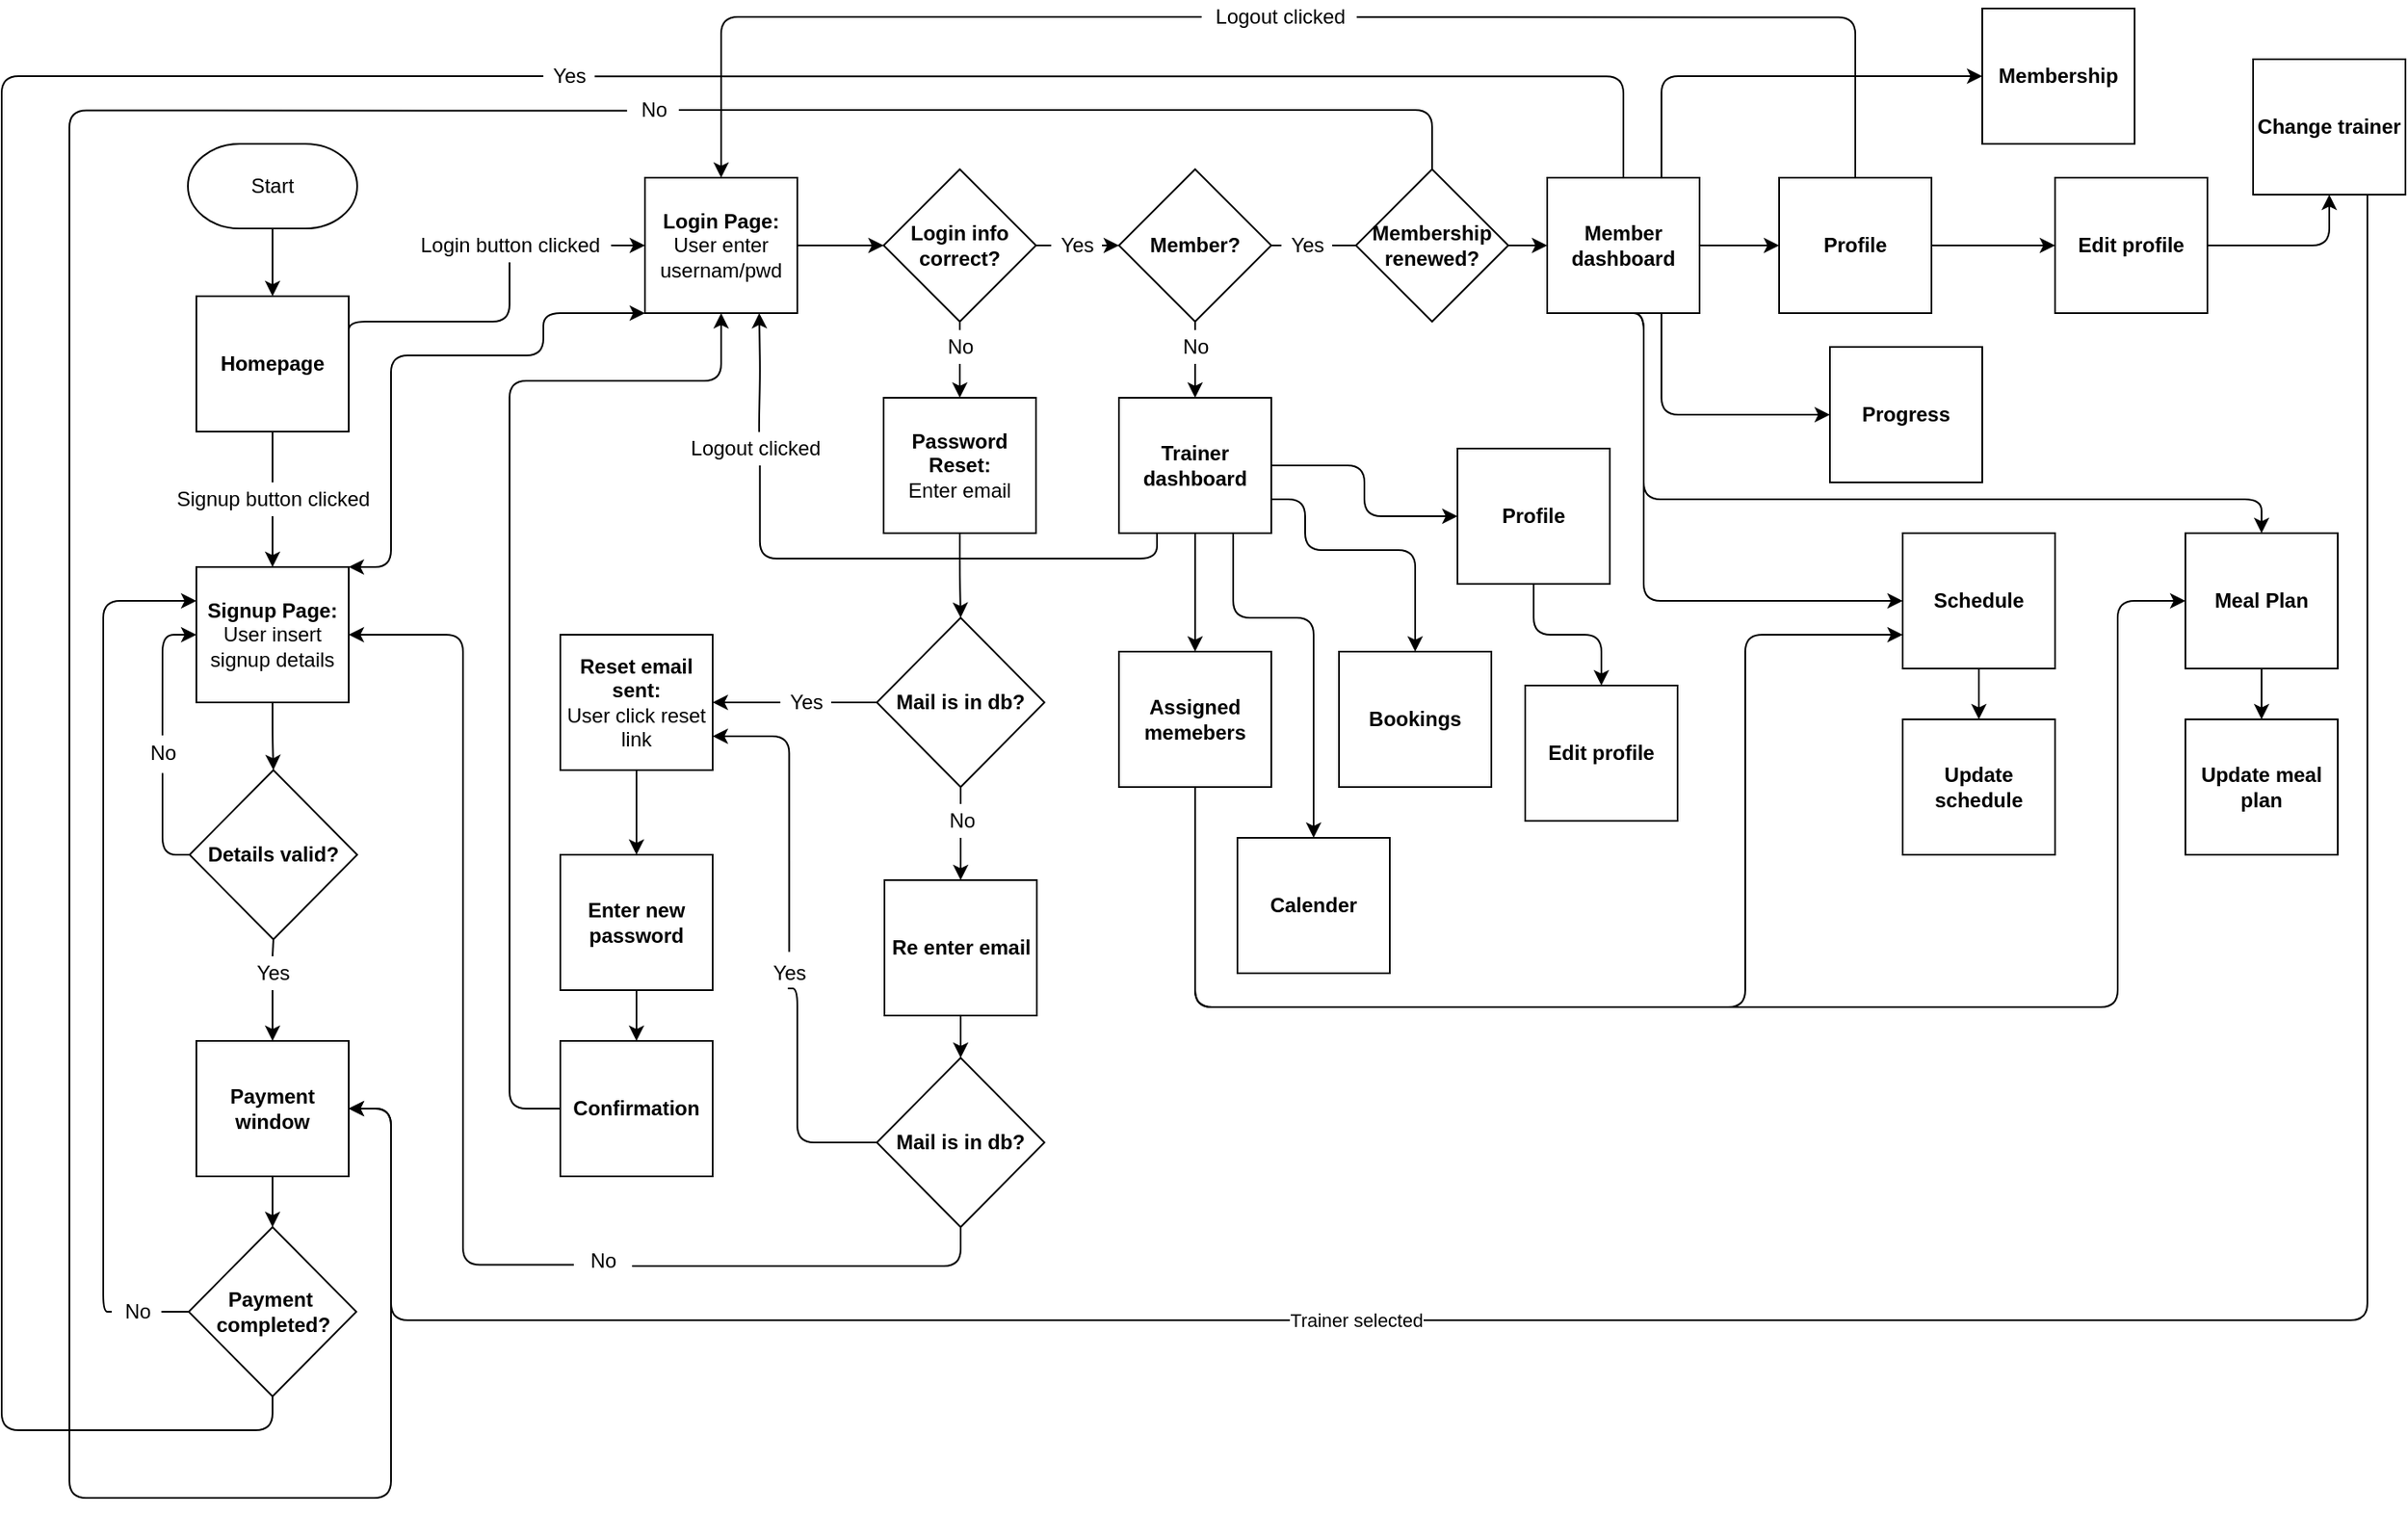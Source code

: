 <mxfile version="15.2.7" type="device" pages="2"><diagram id="ZQDQ2ivHP1VfQYVlxCmx" name="Page-1"><mxGraphModel dx="1221" dy="714" grid="1" gridSize="10" guides="1" tooltips="1" connect="1" arrows="1" fold="1" page="1" pageScale="1" pageWidth="850" pageHeight="1100" math="0" shadow="0"><root><mxCell id="0"/><mxCell id="1" parent="0"/><mxCell id="iNenGq2Yfrv5prQKh7cv-6" style="edgeStyle=orthogonalEdgeStyle;rounded=0;orthogonalLoop=1;jettySize=auto;html=1;exitX=0.5;exitY=1;exitDx=0;exitDy=0;exitPerimeter=0;entryX=0.5;entryY=0;entryDx=0;entryDy=0;" edge="1" parent="1" source="iNenGq2Yfrv5prQKh7cv-1" target="iNenGq2Yfrv5prQKh7cv-3"><mxGeometry relative="1" as="geometry"/></mxCell><mxCell id="iNenGq2Yfrv5prQKh7cv-1" value="Start" style="strokeWidth=1;html=1;shape=mxgraph.flowchart.terminator;whiteSpace=wrap;" vertex="1" parent="1"><mxGeometry x="340" y="175" width="100" height="50" as="geometry"/></mxCell><mxCell id="iNenGq2Yfrv5prQKh7cv-7" style="edgeStyle=orthogonalEdgeStyle;rounded=0;orthogonalLoop=1;jettySize=auto;html=1;exitX=0.5;exitY=1;exitDx=0;exitDy=0;entryX=0.5;entryY=0;entryDx=0;entryDy=0;startArrow=none;" edge="1" parent="1" source="iNenGq2Yfrv5prQKh7cv-8" target="iNenGq2Yfrv5prQKh7cv-5"><mxGeometry relative="1" as="geometry"/></mxCell><mxCell id="iNenGq2Yfrv5prQKh7cv-9" style="edgeStyle=orthogonalEdgeStyle;orthogonalLoop=1;jettySize=auto;html=1;exitX=1;exitY=0.5;exitDx=0;exitDy=0;rounded=1;startArrow=none;" edge="1" parent="1" source="iNenGq2Yfrv5prQKh7cv-10" target="iNenGq2Yfrv5prQKh7cv-4"><mxGeometry relative="1" as="geometry"/></mxCell><mxCell id="iNenGq2Yfrv5prQKh7cv-3" value="&lt;b&gt;Homepage&lt;/b&gt;" style="rounded=0;whiteSpace=wrap;html=1;strokeWidth=1;" vertex="1" parent="1"><mxGeometry x="345" y="265" width="90" height="80" as="geometry"/></mxCell><mxCell id="iNenGq2Yfrv5prQKh7cv-14" style="edgeStyle=orthogonalEdgeStyle;rounded=1;orthogonalLoop=1;jettySize=auto;html=1;exitX=1;exitY=0.5;exitDx=0;exitDy=0;entryX=0;entryY=0.5;entryDx=0;entryDy=0;" edge="1" parent="1" source="iNenGq2Yfrv5prQKh7cv-4" target="iNenGq2Yfrv5prQKh7cv-13"><mxGeometry relative="1" as="geometry"/></mxCell><mxCell id="iNenGq2Yfrv5prQKh7cv-4" value="&lt;b&gt;Login Page:&lt;br&gt;&lt;/b&gt;User enter usernam/pwd" style="rounded=0;whiteSpace=wrap;html=1;strokeWidth=1;" vertex="1" parent="1"><mxGeometry x="610" y="195" width="90" height="80" as="geometry"/></mxCell><mxCell id="iNenGq2Yfrv5prQKh7cv-60" style="edgeStyle=orthogonalEdgeStyle;rounded=1;orthogonalLoop=1;jettySize=auto;html=1;exitX=0.5;exitY=1;exitDx=0;exitDy=0;entryX=0.5;entryY=0;entryDx=0;entryDy=0;" edge="1" parent="1" source="iNenGq2Yfrv5prQKh7cv-5" target="iNenGq2Yfrv5prQKh7cv-59"><mxGeometry relative="1" as="geometry"/></mxCell><mxCell id="iNenGq2Yfrv5prQKh7cv-118" style="edgeStyle=orthogonalEdgeStyle;rounded=1;orthogonalLoop=1;jettySize=auto;html=1;exitX=1;exitY=0;exitDx=0;exitDy=0;entryX=0;entryY=1;entryDx=0;entryDy=0;startArrow=classic;startFill=1;endArrow=classic;endFill=1;" edge="1" parent="1" source="iNenGq2Yfrv5prQKh7cv-5" target="iNenGq2Yfrv5prQKh7cv-4"><mxGeometry relative="1" as="geometry"><Array as="points"><mxPoint x="460" y="425"/><mxPoint x="460" y="300"/><mxPoint x="550" y="300"/><mxPoint x="550" y="275"/></Array></mxGeometry></mxCell><mxCell id="iNenGq2Yfrv5prQKh7cv-5" value="&lt;b&gt;Signup Page:&lt;/b&gt;&lt;br&gt;User insert signup details" style="rounded=0;whiteSpace=wrap;html=1;strokeWidth=1;" vertex="1" parent="1"><mxGeometry x="345" y="425" width="90" height="80" as="geometry"/></mxCell><mxCell id="iNenGq2Yfrv5prQKh7cv-10" value="Login button clicked" style="text;html=1;align=center;verticalAlign=middle;resizable=0;points=[];autosize=1;strokeColor=none;fillColor=none;" vertex="1" parent="1"><mxGeometry x="470" y="225" width="120" height="20" as="geometry"/></mxCell><mxCell id="iNenGq2Yfrv5prQKh7cv-11" value="" style="edgeStyle=orthogonalEdgeStyle;orthogonalLoop=1;jettySize=auto;html=1;rounded=1;endArrow=none;" edge="1" parent="1" target="iNenGq2Yfrv5prQKh7cv-10"><mxGeometry relative="1" as="geometry"><mxPoint x="435" y="290" as="sourcePoint"/><mxPoint x="610" y="235" as="targetPoint"/><Array as="points"><mxPoint x="435" y="280"/><mxPoint x="530" y="280"/></Array></mxGeometry></mxCell><mxCell id="iNenGq2Yfrv5prQKh7cv-8" value="Signup button clicked" style="text;html=1;align=center;verticalAlign=middle;resizable=0;points=[];autosize=1;strokeColor=none;fillColor=none;" vertex="1" parent="1"><mxGeometry x="325" y="375" width="130" height="20" as="geometry"/></mxCell><mxCell id="iNenGq2Yfrv5prQKh7cv-12" value="" style="edgeStyle=orthogonalEdgeStyle;rounded=0;orthogonalLoop=1;jettySize=auto;html=1;exitX=0.5;exitY=1;exitDx=0;exitDy=0;entryX=0.5;entryY=0;entryDx=0;entryDy=0;endArrow=none;" edge="1" parent="1" source="iNenGq2Yfrv5prQKh7cv-3" target="iNenGq2Yfrv5prQKh7cv-8"><mxGeometry relative="1" as="geometry"><mxPoint x="390" y="345" as="sourcePoint"/><mxPoint x="390" y="425" as="targetPoint"/></mxGeometry></mxCell><mxCell id="iNenGq2Yfrv5prQKh7cv-17" style="edgeStyle=orthogonalEdgeStyle;rounded=1;orthogonalLoop=1;jettySize=auto;html=1;exitX=1;exitY=0.5;exitDx=0;exitDy=0;entryX=0;entryY=0.5;entryDx=0;entryDy=0;startArrow=none;" edge="1" parent="1" source="iNenGq2Yfrv5prQKh7cv-25" target="iNenGq2Yfrv5prQKh7cv-16"><mxGeometry relative="1" as="geometry"/></mxCell><mxCell id="iNenGq2Yfrv5prQKh7cv-28" style="edgeStyle=orthogonalEdgeStyle;rounded=1;orthogonalLoop=1;jettySize=auto;html=1;exitX=0.5;exitY=1;exitDx=0;exitDy=0;entryX=0.5;entryY=0;entryDx=0;entryDy=0;startArrow=none;" edge="1" parent="1" source="iNenGq2Yfrv5prQKh7cv-29" target="iNenGq2Yfrv5prQKh7cv-27"><mxGeometry relative="1" as="geometry"/></mxCell><mxCell id="iNenGq2Yfrv5prQKh7cv-13" value="&lt;b&gt;Login info correct?&lt;/b&gt;" style="rhombus;whiteSpace=wrap;html=1;strokeWidth=1;" vertex="1" parent="1"><mxGeometry x="751" y="190" width="90" height="90" as="geometry"/></mxCell><mxCell id="iNenGq2Yfrv5prQKh7cv-98" style="edgeStyle=orthogonalEdgeStyle;rounded=1;orthogonalLoop=1;jettySize=auto;html=1;exitX=1;exitY=0.5;exitDx=0;exitDy=0;entryX=0;entryY=0.5;entryDx=0;entryDy=0;startArrow=none;startFill=0;endArrow=classic;endFill=1;" edge="1" parent="1" source="iNenGq2Yfrv5prQKh7cv-15" target="iNenGq2Yfrv5prQKh7cv-95"><mxGeometry relative="1" as="geometry"/></mxCell><mxCell id="iNenGq2Yfrv5prQKh7cv-100" style="edgeStyle=orthogonalEdgeStyle;rounded=1;orthogonalLoop=1;jettySize=auto;html=1;exitX=0.75;exitY=1;exitDx=0;exitDy=0;entryX=0;entryY=0.5;entryDx=0;entryDy=0;startArrow=none;startFill=0;endArrow=classic;endFill=1;" edge="1" parent="1" source="iNenGq2Yfrv5prQKh7cv-15" target="iNenGq2Yfrv5prQKh7cv-99"><mxGeometry relative="1" as="geometry"><Array as="points"><mxPoint x="1211" y="335"/></Array></mxGeometry></mxCell><mxCell id="iNenGq2Yfrv5prQKh7cv-105" style="edgeStyle=orthogonalEdgeStyle;rounded=1;orthogonalLoop=1;jettySize=auto;html=1;exitX=0.5;exitY=1;exitDx=0;exitDy=0;entryX=0;entryY=0.5;entryDx=0;entryDy=0;startArrow=none;startFill=0;endArrow=classic;endFill=1;" edge="1" parent="1" source="iNenGq2Yfrv5prQKh7cv-15" target="iNenGq2Yfrv5prQKh7cv-101"><mxGeometry relative="1" as="geometry"><Array as="points"><mxPoint x="1200" y="275"/><mxPoint x="1200" y="445"/></Array></mxGeometry></mxCell><mxCell id="iNenGq2Yfrv5prQKh7cv-107" style="edgeStyle=orthogonalEdgeStyle;rounded=1;orthogonalLoop=1;jettySize=auto;html=1;exitX=0.5;exitY=1;exitDx=0;exitDy=0;entryX=0.5;entryY=0;entryDx=0;entryDy=0;startArrow=none;startFill=0;endArrow=classic;endFill=1;" edge="1" parent="1" source="iNenGq2Yfrv5prQKh7cv-15" target="iNenGq2Yfrv5prQKh7cv-103"><mxGeometry relative="1" as="geometry"><Array as="points"><mxPoint x="1200" y="275"/><mxPoint x="1200" y="385"/><mxPoint x="1565" y="385"/></Array></mxGeometry></mxCell><mxCell id="iNenGq2Yfrv5prQKh7cv-126" style="edgeStyle=orthogonalEdgeStyle;rounded=1;orthogonalLoop=1;jettySize=auto;html=1;exitX=0.75;exitY=0;exitDx=0;exitDy=0;entryX=0;entryY=0.5;entryDx=0;entryDy=0;startArrow=none;startFill=0;endArrow=classic;endFill=1;" edge="1" parent="1" source="iNenGq2Yfrv5prQKh7cv-15" target="iNenGq2Yfrv5prQKh7cv-125"><mxGeometry relative="1" as="geometry"><Array as="points"><mxPoint x="1210" y="135"/></Array></mxGeometry></mxCell><mxCell id="iNenGq2Yfrv5prQKh7cv-15" value="&lt;b&gt;Member dashboard&lt;/b&gt;" style="rounded=0;whiteSpace=wrap;html=1;strokeWidth=1;" vertex="1" parent="1"><mxGeometry x="1143" y="195" width="90" height="80" as="geometry"/></mxCell><mxCell id="iNenGq2Yfrv5prQKh7cv-18" style="edgeStyle=orthogonalEdgeStyle;rounded=1;orthogonalLoop=1;jettySize=auto;html=1;exitX=1;exitY=0.5;exitDx=0;exitDy=0;entryX=0;entryY=0.5;entryDx=0;entryDy=0;startArrow=none;" edge="1" parent="1" source="iNenGq2Yfrv5prQKh7cv-112" target="iNenGq2Yfrv5prQKh7cv-15"><mxGeometry relative="1" as="geometry"><mxPoint x="1026" y="233" as="targetPoint"/></mxGeometry></mxCell><mxCell id="iNenGq2Yfrv5prQKh7cv-22" style="edgeStyle=orthogonalEdgeStyle;rounded=1;orthogonalLoop=1;jettySize=auto;html=1;exitX=0.5;exitY=1;exitDx=0;exitDy=0;entryX=0.5;entryY=0;entryDx=0;entryDy=0;startArrow=none;" edge="1" parent="1" source="iNenGq2Yfrv5prQKh7cv-23" target="iNenGq2Yfrv5prQKh7cv-21"><mxGeometry relative="1" as="geometry"/></mxCell><mxCell id="iNenGq2Yfrv5prQKh7cv-16" value="&lt;b&gt;Member?&lt;/b&gt;" style="rhombus;whiteSpace=wrap;html=1;strokeWidth=1;" vertex="1" parent="1"><mxGeometry x="890" y="190" width="90" height="90" as="geometry"/></mxCell><mxCell id="iNenGq2Yfrv5prQKh7cv-19" value="Yes" style="text;html=1;align=center;verticalAlign=middle;resizable=0;points=[];autosize=1;strokeColor=none;fillColor=none;" vertex="1" parent="1"><mxGeometry x="986" y="225" width="30" height="20" as="geometry"/></mxCell><mxCell id="iNenGq2Yfrv5prQKh7cv-20" value="" style="edgeStyle=orthogonalEdgeStyle;rounded=1;orthogonalLoop=1;jettySize=auto;html=1;exitX=1;exitY=0.5;exitDx=0;exitDy=0;entryX=0;entryY=0.5;entryDx=0;entryDy=0;endArrow=none;" edge="1" parent="1" source="iNenGq2Yfrv5prQKh7cv-16" target="iNenGq2Yfrv5prQKh7cv-19"><mxGeometry relative="1" as="geometry"><mxPoint x="980" y="235" as="sourcePoint"/><mxPoint x="1030" y="235" as="targetPoint"/></mxGeometry></mxCell><mxCell id="iNenGq2Yfrv5prQKh7cv-86" style="edgeStyle=orthogonalEdgeStyle;rounded=1;orthogonalLoop=1;jettySize=auto;html=1;exitX=0.5;exitY=1;exitDx=0;exitDy=0;entryX=0.5;entryY=0;entryDx=0;entryDy=0;startArrow=none;startFill=0;endArrow=classic;endFill=1;" edge="1" parent="1" source="iNenGq2Yfrv5prQKh7cv-21" target="iNenGq2Yfrv5prQKh7cv-84"><mxGeometry relative="1" as="geometry"/></mxCell><mxCell id="iNenGq2Yfrv5prQKh7cv-88" style="edgeStyle=orthogonalEdgeStyle;rounded=1;orthogonalLoop=1;jettySize=auto;html=1;exitX=1;exitY=0.75;exitDx=0;exitDy=0;entryX=0.5;entryY=0;entryDx=0;entryDy=0;startArrow=none;startFill=0;endArrow=classic;endFill=1;" edge="1" parent="1" source="iNenGq2Yfrv5prQKh7cv-21" target="iNenGq2Yfrv5prQKh7cv-87"><mxGeometry relative="1" as="geometry"><Array as="points"><mxPoint x="1000" y="385"/><mxPoint x="1000" y="415"/><mxPoint x="1065" y="415"/></Array></mxGeometry></mxCell><mxCell id="iNenGq2Yfrv5prQKh7cv-90" style="edgeStyle=orthogonalEdgeStyle;rounded=1;orthogonalLoop=1;jettySize=auto;html=1;exitX=1;exitY=0.5;exitDx=0;exitDy=0;entryX=0;entryY=0.5;entryDx=0;entryDy=0;startArrow=none;startFill=0;endArrow=classic;endFill=1;" edge="1" parent="1" source="iNenGq2Yfrv5prQKh7cv-21" target="iNenGq2Yfrv5prQKh7cv-89"><mxGeometry relative="1" as="geometry"/></mxCell><mxCell id="iNenGq2Yfrv5prQKh7cv-92" style="edgeStyle=orthogonalEdgeStyle;rounded=1;orthogonalLoop=1;jettySize=auto;html=1;exitX=0.75;exitY=1;exitDx=0;exitDy=0;entryX=0.5;entryY=0;entryDx=0;entryDy=0;startArrow=none;startFill=0;endArrow=classic;endFill=1;" edge="1" parent="1" source="iNenGq2Yfrv5prQKh7cv-21" target="iNenGq2Yfrv5prQKh7cv-91"><mxGeometry relative="1" as="geometry"><Array as="points"><mxPoint x="957" y="455"/><mxPoint x="1005" y="455"/></Array></mxGeometry></mxCell><mxCell id="iNenGq2Yfrv5prQKh7cv-122" style="edgeStyle=orthogonalEdgeStyle;rounded=1;orthogonalLoop=1;jettySize=auto;html=1;entryX=0.75;entryY=1;entryDx=0;entryDy=0;startArrow=none;startFill=0;endArrow=classic;endFill=1;exitX=0.527;exitY=0.01;exitDx=0;exitDy=0;exitPerimeter=0;" edge="1" parent="1" source="iNenGq2Yfrv5prQKh7cv-123" target="iNenGq2Yfrv5prQKh7cv-4"><mxGeometry relative="1" as="geometry"><mxPoint x="670" y="340" as="sourcePoint"/><Array as="points"><mxPoint x="677" y="340"/><mxPoint x="678" y="340"/><mxPoint x="678" y="310"/><mxPoint x="677" y="310"/></Array></mxGeometry></mxCell><mxCell id="iNenGq2Yfrv5prQKh7cv-21" value="&lt;b&gt;Trainer dashboard&lt;/b&gt;" style="rounded=0;whiteSpace=wrap;html=1;strokeWidth=1;" vertex="1" parent="1"><mxGeometry x="890" y="325" width="90" height="80" as="geometry"/></mxCell><mxCell id="iNenGq2Yfrv5prQKh7cv-23" value="No" style="text;html=1;align=center;verticalAlign=middle;resizable=0;points=[];autosize=1;strokeColor=none;fillColor=none;" vertex="1" parent="1"><mxGeometry x="920" y="285" width="30" height="20" as="geometry"/></mxCell><mxCell id="iNenGq2Yfrv5prQKh7cv-24" value="" style="edgeStyle=orthogonalEdgeStyle;rounded=1;orthogonalLoop=1;jettySize=auto;html=1;exitX=0.5;exitY=1;exitDx=0;exitDy=0;entryX=0.5;entryY=0;entryDx=0;entryDy=0;endArrow=none;" edge="1" parent="1" source="iNenGq2Yfrv5prQKh7cv-16" target="iNenGq2Yfrv5prQKh7cv-23"><mxGeometry relative="1" as="geometry"><mxPoint x="935" y="280" as="sourcePoint"/><mxPoint x="935" y="325" as="targetPoint"/></mxGeometry></mxCell><mxCell id="iNenGq2Yfrv5prQKh7cv-25" value="Yes" style="text;html=1;align=center;verticalAlign=middle;resizable=0;points=[];autosize=1;strokeColor=none;fillColor=none;" vertex="1" parent="1"><mxGeometry x="850" y="225" width="30" height="20" as="geometry"/></mxCell><mxCell id="iNenGq2Yfrv5prQKh7cv-26" value="" style="edgeStyle=orthogonalEdgeStyle;rounded=1;orthogonalLoop=1;jettySize=auto;html=1;exitX=1;exitY=0.5;exitDx=0;exitDy=0;entryX=0;entryY=0.5;entryDx=0;entryDy=0;endArrow=none;" edge="1" parent="1" source="iNenGq2Yfrv5prQKh7cv-13" target="iNenGq2Yfrv5prQKh7cv-25"><mxGeometry relative="1" as="geometry"><mxPoint x="850" y="235" as="sourcePoint"/><mxPoint x="890" y="235" as="targetPoint"/></mxGeometry></mxCell><mxCell id="iNenGq2Yfrv5prQKh7cv-33" style="edgeStyle=orthogonalEdgeStyle;rounded=1;orthogonalLoop=1;jettySize=auto;html=1;exitX=0.5;exitY=1;exitDx=0;exitDy=0;entryX=0.5;entryY=0;entryDx=0;entryDy=0;" edge="1" parent="1" source="iNenGq2Yfrv5prQKh7cv-27" target="iNenGq2Yfrv5prQKh7cv-31"><mxGeometry relative="1" as="geometry"/></mxCell><mxCell id="iNenGq2Yfrv5prQKh7cv-27" value="&lt;b&gt;Password Reset:&lt;/b&gt;&lt;br&gt;Enter email" style="rounded=0;whiteSpace=wrap;html=1;strokeWidth=1;" vertex="1" parent="1"><mxGeometry x="751" y="325" width="90" height="80" as="geometry"/></mxCell><mxCell id="iNenGq2Yfrv5prQKh7cv-29" value="No" style="text;html=1;align=center;verticalAlign=middle;resizable=0;points=[];autosize=1;strokeColor=none;fillColor=none;" vertex="1" parent="1"><mxGeometry x="781" y="285" width="30" height="20" as="geometry"/></mxCell><mxCell id="iNenGq2Yfrv5prQKh7cv-30" value="" style="edgeStyle=orthogonalEdgeStyle;rounded=1;orthogonalLoop=1;jettySize=auto;html=1;exitX=0.5;exitY=1;exitDx=0;exitDy=0;entryX=0.5;entryY=0;entryDx=0;entryDy=0;endArrow=none;" edge="1" parent="1" source="iNenGq2Yfrv5prQKh7cv-13" target="iNenGq2Yfrv5prQKh7cv-29"><mxGeometry relative="1" as="geometry"><mxPoint x="796" y="280" as="sourcePoint"/><mxPoint x="796" y="325" as="targetPoint"/></mxGeometry></mxCell><mxCell id="iNenGq2Yfrv5prQKh7cv-35" style="edgeStyle=orthogonalEdgeStyle;rounded=1;orthogonalLoop=1;jettySize=auto;html=1;exitX=0.5;exitY=1;exitDx=0;exitDy=0;entryX=0.5;entryY=0;entryDx=0;entryDy=0;startArrow=none;" edge="1" parent="1" source="iNenGq2Yfrv5prQKh7cv-36" target="iNenGq2Yfrv5prQKh7cv-34"><mxGeometry relative="1" as="geometry"/></mxCell><mxCell id="iNenGq2Yfrv5prQKh7cv-39" style="edgeStyle=orthogonalEdgeStyle;rounded=1;orthogonalLoop=1;jettySize=auto;html=1;exitX=0;exitY=0.5;exitDx=0;exitDy=0;entryX=1;entryY=0.5;entryDx=0;entryDy=0;startArrow=none;" edge="1" parent="1" source="iNenGq2Yfrv5prQKh7cv-40" target="iNenGq2Yfrv5prQKh7cv-38"><mxGeometry relative="1" as="geometry"/></mxCell><mxCell id="iNenGq2Yfrv5prQKh7cv-31" value="&lt;b&gt;Mail is in db?&lt;/b&gt;" style="rhombus;whiteSpace=wrap;html=1;strokeWidth=1;" vertex="1" parent="1"><mxGeometry x="747" y="455" width="99" height="100" as="geometry"/></mxCell><mxCell id="iNenGq2Yfrv5prQKh7cv-48" style="edgeStyle=orthogonalEdgeStyle;rounded=1;orthogonalLoop=1;jettySize=auto;html=1;exitX=0.5;exitY=1;exitDx=0;exitDy=0;entryX=0.5;entryY=0;entryDx=0;entryDy=0;" edge="1" parent="1" source="iNenGq2Yfrv5prQKh7cv-34" target="iNenGq2Yfrv5prQKh7cv-47"><mxGeometry relative="1" as="geometry"/></mxCell><mxCell id="iNenGq2Yfrv5prQKh7cv-34" value="&lt;b&gt;Re enter email&lt;br&gt;&lt;/b&gt;" style="rounded=0;whiteSpace=wrap;html=1;strokeWidth=1;" vertex="1" parent="1"><mxGeometry x="751.5" y="610" width="90" height="80" as="geometry"/></mxCell><mxCell id="iNenGq2Yfrv5prQKh7cv-36" value="No" style="text;html=1;align=center;verticalAlign=middle;resizable=0;points=[];autosize=1;strokeColor=none;fillColor=none;" vertex="1" parent="1"><mxGeometry x="781.5" y="565" width="30" height="20" as="geometry"/></mxCell><mxCell id="iNenGq2Yfrv5prQKh7cv-37" value="" style="edgeStyle=orthogonalEdgeStyle;rounded=1;orthogonalLoop=1;jettySize=auto;html=1;exitX=0.5;exitY=1;exitDx=0;exitDy=0;entryX=0.5;entryY=0;entryDx=0;entryDy=0;endArrow=none;" edge="1" parent="1" source="iNenGq2Yfrv5prQKh7cv-31" target="iNenGq2Yfrv5prQKh7cv-36"><mxGeometry relative="1" as="geometry"><mxPoint x="796.5" y="555" as="sourcePoint"/><mxPoint x="796.5" y="585" as="targetPoint"/></mxGeometry></mxCell><mxCell id="iNenGq2Yfrv5prQKh7cv-43" style="edgeStyle=orthogonalEdgeStyle;rounded=1;orthogonalLoop=1;jettySize=auto;html=1;exitX=0.5;exitY=1;exitDx=0;exitDy=0;entryX=0.5;entryY=0;entryDx=0;entryDy=0;" edge="1" parent="1" source="iNenGq2Yfrv5prQKh7cv-38" target="iNenGq2Yfrv5prQKh7cv-42"><mxGeometry relative="1" as="geometry"/></mxCell><mxCell id="iNenGq2Yfrv5prQKh7cv-38" value="&lt;b&gt;Reset email sent:&lt;/b&gt;&lt;br&gt;User click reset link" style="rounded=0;whiteSpace=wrap;html=1;strokeWidth=1;" vertex="1" parent="1"><mxGeometry x="560" y="465" width="90" height="80" as="geometry"/></mxCell><mxCell id="iNenGq2Yfrv5prQKh7cv-40" value="Yes" style="text;html=1;align=center;verticalAlign=middle;resizable=0;points=[];autosize=1;strokeColor=none;fillColor=none;" vertex="1" parent="1"><mxGeometry x="690" y="495" width="30" height="20" as="geometry"/></mxCell><mxCell id="iNenGq2Yfrv5prQKh7cv-41" value="" style="edgeStyle=orthogonalEdgeStyle;rounded=1;orthogonalLoop=1;jettySize=auto;html=1;exitX=0;exitY=0.5;exitDx=0;exitDy=0;entryX=1;entryY=0.5;entryDx=0;entryDy=0;endArrow=none;" edge="1" parent="1" source="iNenGq2Yfrv5prQKh7cv-31" target="iNenGq2Yfrv5prQKh7cv-40"><mxGeometry relative="1" as="geometry"><mxPoint x="747" y="505" as="sourcePoint"/><mxPoint x="650" y="505" as="targetPoint"/></mxGeometry></mxCell><mxCell id="iNenGq2Yfrv5prQKh7cv-45" style="edgeStyle=orthogonalEdgeStyle;rounded=1;orthogonalLoop=1;jettySize=auto;html=1;exitX=0.5;exitY=1;exitDx=0;exitDy=0;entryX=0.5;entryY=0;entryDx=0;entryDy=0;" edge="1" parent="1" source="iNenGq2Yfrv5prQKh7cv-42" target="iNenGq2Yfrv5prQKh7cv-44"><mxGeometry relative="1" as="geometry"/></mxCell><mxCell id="iNenGq2Yfrv5prQKh7cv-42" value="&lt;b&gt;Enter new password&lt;/b&gt;" style="rounded=0;whiteSpace=wrap;html=1;strokeWidth=1;" vertex="1" parent="1"><mxGeometry x="560" y="595" width="90" height="80" as="geometry"/></mxCell><mxCell id="iNenGq2Yfrv5prQKh7cv-46" style="edgeStyle=orthogonalEdgeStyle;rounded=1;orthogonalLoop=1;jettySize=auto;html=1;exitX=0;exitY=0.5;exitDx=0;exitDy=0;entryX=0.5;entryY=1;entryDx=0;entryDy=0;" edge="1" parent="1" source="iNenGq2Yfrv5prQKh7cv-44" target="iNenGq2Yfrv5prQKh7cv-4"><mxGeometry relative="1" as="geometry"><Array as="points"><mxPoint x="530" y="745"/><mxPoint x="530" y="315"/><mxPoint x="655" y="315"/></Array></mxGeometry></mxCell><mxCell id="iNenGq2Yfrv5prQKh7cv-44" value="&lt;b&gt;Confirmation&lt;/b&gt;" style="rounded=0;whiteSpace=wrap;html=1;strokeWidth=1;" vertex="1" parent="1"><mxGeometry x="560" y="705" width="90" height="80" as="geometry"/></mxCell><mxCell id="iNenGq2Yfrv5prQKh7cv-53" style="edgeStyle=orthogonalEdgeStyle;rounded=1;orthogonalLoop=1;jettySize=auto;html=1;exitX=0.507;exitY=-0.13;exitDx=0;exitDy=0;entryX=1;entryY=0.75;entryDx=0;entryDy=0;startArrow=none;exitPerimeter=0;" edge="1" parent="1" source="iNenGq2Yfrv5prQKh7cv-54" target="iNenGq2Yfrv5prQKh7cv-38"><mxGeometry relative="1" as="geometry"><Array as="points"><mxPoint x="695" y="525"/></Array></mxGeometry></mxCell><mxCell id="iNenGq2Yfrv5prQKh7cv-56" style="edgeStyle=orthogonalEdgeStyle;rounded=1;orthogonalLoop=1;jettySize=auto;html=1;exitX=-0.067;exitY=0.61;exitDx=0;exitDy=0;entryX=1;entryY=0.5;entryDx=0;entryDy=0;startArrow=none;exitPerimeter=0;" edge="1" parent="1" source="iNenGq2Yfrv5prQKh7cv-57" target="iNenGq2Yfrv5prQKh7cv-5"><mxGeometry relative="1" as="geometry"/></mxCell><mxCell id="iNenGq2Yfrv5prQKh7cv-47" value="&lt;b&gt;Mail is in db?&lt;/b&gt;" style="rhombus;whiteSpace=wrap;html=1;strokeWidth=1;" vertex="1" parent="1"><mxGeometry x="747" y="715" width="99" height="100" as="geometry"/></mxCell><mxCell id="iNenGq2Yfrv5prQKh7cv-54" value="Yes" style="text;html=1;align=center;verticalAlign=middle;resizable=0;points=[];autosize=1;strokeColor=none;fillColor=none;" vertex="1" parent="1"><mxGeometry x="680" y="655" width="30" height="20" as="geometry"/></mxCell><mxCell id="iNenGq2Yfrv5prQKh7cv-55" value="" style="edgeStyle=orthogonalEdgeStyle;rounded=1;orthogonalLoop=1;jettySize=auto;html=1;exitX=0;exitY=0.5;exitDx=0;exitDy=0;endArrow=none;entryX=0.48;entryY=0.95;entryDx=0;entryDy=0;entryPerimeter=0;" edge="1" parent="1" source="iNenGq2Yfrv5prQKh7cv-47" target="iNenGq2Yfrv5prQKh7cv-54"><mxGeometry relative="1" as="geometry"><mxPoint x="747" y="765" as="sourcePoint"/><mxPoint x="700" y="685" as="targetPoint"/><Array as="points"><mxPoint x="700" y="765"/><mxPoint x="700" y="674"/></Array></mxGeometry></mxCell><mxCell id="iNenGq2Yfrv5prQKh7cv-57" value="No" style="text;html=1;align=center;verticalAlign=middle;resizable=0;points=[];autosize=1;strokeColor=none;fillColor=none;" vertex="1" parent="1"><mxGeometry x="570" y="825" width="30" height="20" as="geometry"/></mxCell><mxCell id="iNenGq2Yfrv5prQKh7cv-58" value="" style="edgeStyle=orthogonalEdgeStyle;rounded=1;orthogonalLoop=1;jettySize=auto;html=1;exitX=0.5;exitY=1;exitDx=0;exitDy=0;entryX=1.08;entryY=0.65;entryDx=0;entryDy=0;endArrow=none;entryPerimeter=0;" edge="1" parent="1" source="iNenGq2Yfrv5prQKh7cv-47" target="iNenGq2Yfrv5prQKh7cv-57"><mxGeometry relative="1" as="geometry"><mxPoint x="796.5" y="815" as="sourcePoint"/><mxPoint x="390" y="505" as="targetPoint"/><Array as="points"><mxPoint x="797" y="838"/></Array></mxGeometry></mxCell><mxCell id="iNenGq2Yfrv5prQKh7cv-62" style="edgeStyle=orthogonalEdgeStyle;rounded=1;orthogonalLoop=1;jettySize=auto;html=1;exitX=0.5;exitY=1;exitDx=0;exitDy=0;entryX=0.5;entryY=0;entryDx=0;entryDy=0;startArrow=none;" edge="1" parent="1" source="iNenGq2Yfrv5prQKh7cv-63" target="iNenGq2Yfrv5prQKh7cv-61"><mxGeometry relative="1" as="geometry"/></mxCell><mxCell id="iNenGq2Yfrv5prQKh7cv-65" style="edgeStyle=orthogonalEdgeStyle;rounded=1;orthogonalLoop=1;jettySize=auto;html=1;exitX=0.499;exitY=-0.023;exitDx=0;exitDy=0;entryX=0;entryY=0.5;entryDx=0;entryDy=0;startArrow=none;exitPerimeter=0;" edge="1" parent="1" source="iNenGq2Yfrv5prQKh7cv-66" target="iNenGq2Yfrv5prQKh7cv-5"><mxGeometry relative="1" as="geometry"><Array as="points"><mxPoint x="325" y="465"/></Array></mxGeometry></mxCell><mxCell id="iNenGq2Yfrv5prQKh7cv-59" value="&lt;b&gt;Details valid?&lt;/b&gt;" style="rhombus;whiteSpace=wrap;html=1;strokeWidth=1;" vertex="1" parent="1"><mxGeometry x="341" y="545" width="99" height="100" as="geometry"/></mxCell><mxCell id="iNenGq2Yfrv5prQKh7cv-111" style="edgeStyle=orthogonalEdgeStyle;rounded=1;orthogonalLoop=1;jettySize=auto;html=1;exitX=0.5;exitY=1;exitDx=0;exitDy=0;entryX=0.5;entryY=0;entryDx=0;entryDy=0;startArrow=none;startFill=0;endArrow=classic;endFill=1;" edge="1" parent="1" source="iNenGq2Yfrv5prQKh7cv-61" target="iNenGq2Yfrv5prQKh7cv-71"><mxGeometry relative="1" as="geometry"/></mxCell><mxCell id="iNenGq2Yfrv5prQKh7cv-61" value="&lt;b&gt;Payment window&lt;br&gt;&lt;/b&gt;" style="rounded=0;whiteSpace=wrap;html=1;strokeWidth=1;" vertex="1" parent="1"><mxGeometry x="345" y="705" width="90" height="80" as="geometry"/></mxCell><mxCell id="iNenGq2Yfrv5prQKh7cv-63" value="Yes" style="text;html=1;align=center;verticalAlign=middle;resizable=0;points=[];autosize=1;strokeColor=none;fillColor=none;" vertex="1" parent="1"><mxGeometry x="375" y="655" width="30" height="20" as="geometry"/></mxCell><mxCell id="iNenGq2Yfrv5prQKh7cv-64" value="" style="edgeStyle=orthogonalEdgeStyle;rounded=1;orthogonalLoop=1;jettySize=auto;html=1;exitX=0.5;exitY=1;exitDx=0;exitDy=0;entryX=0.5;entryY=0;entryDx=0;entryDy=0;endArrow=none;" edge="1" parent="1" source="iNenGq2Yfrv5prQKh7cv-59" target="iNenGq2Yfrv5prQKh7cv-63"><mxGeometry relative="1" as="geometry"><mxPoint x="390.5" y="645" as="sourcePoint"/><mxPoint x="390.0" y="675" as="targetPoint"/></mxGeometry></mxCell><mxCell id="iNenGq2Yfrv5prQKh7cv-66" value="No" style="text;html=1;align=center;verticalAlign=middle;resizable=0;points=[];autosize=1;strokeColor=none;fillColor=none;" vertex="1" parent="1"><mxGeometry x="310" y="525" width="30" height="20" as="geometry"/></mxCell><mxCell id="iNenGq2Yfrv5prQKh7cv-68" value="" style="edgeStyle=orthogonalEdgeStyle;rounded=1;orthogonalLoop=1;jettySize=auto;html=1;exitX=0;exitY=0.5;exitDx=0;exitDy=0;entryX=0.505;entryY=1.084;entryDx=0;entryDy=0;endArrow=none;entryPerimeter=0;" edge="1" parent="1" source="iNenGq2Yfrv5prQKh7cv-59" target="iNenGq2Yfrv5prQKh7cv-66"><mxGeometry relative="1" as="geometry"><mxPoint x="341.0" y="595" as="sourcePoint"/><mxPoint x="345" y="465" as="targetPoint"/><Array as="points"><mxPoint x="325" y="595"/><mxPoint x="325" y="547"/></Array></mxGeometry></mxCell><mxCell id="iNenGq2Yfrv5prQKh7cv-72" style="edgeStyle=orthogonalEdgeStyle;rounded=1;orthogonalLoop=1;jettySize=auto;html=1;exitX=0;exitY=0.5;exitDx=0;exitDy=0;entryX=0;entryY=0.25;entryDx=0;entryDy=0;startArrow=none;" edge="1" parent="1" source="iNenGq2Yfrv5prQKh7cv-73" target="iNenGq2Yfrv5prQKh7cv-5"><mxGeometry relative="1" as="geometry"><Array as="points"><mxPoint x="290" y="445"/></Array></mxGeometry></mxCell><mxCell id="iNenGq2Yfrv5prQKh7cv-77" style="edgeStyle=orthogonalEdgeStyle;rounded=1;orthogonalLoop=1;jettySize=auto;html=1;exitX=1.009;exitY=0.506;exitDx=0;exitDy=0;entryX=0.5;entryY=0;entryDx=0;entryDy=0;endArrow=none;endFill=0;startArrow=none;exitPerimeter=0;" edge="1" parent="1" source="iNenGq2Yfrv5prQKh7cv-78" target="iNenGq2Yfrv5prQKh7cv-15"><mxGeometry relative="1" as="geometry"><Array as="points"><mxPoint x="580" y="135"/><mxPoint x="1188" y="135"/></Array></mxGeometry></mxCell><mxCell id="iNenGq2Yfrv5prQKh7cv-71" value="&lt;b&gt;Payment&amp;nbsp;&lt;br&gt;completed?&lt;br&gt;&lt;/b&gt;" style="rhombus;whiteSpace=wrap;html=1;strokeWidth=1;" vertex="1" parent="1"><mxGeometry x="340.5" y="815" width="99" height="100" as="geometry"/></mxCell><mxCell id="iNenGq2Yfrv5prQKh7cv-76" style="edgeStyle=orthogonalEdgeStyle;rounded=1;orthogonalLoop=1;jettySize=auto;html=1;entryX=0;entryY=0.5;entryDx=0;entryDy=0;endArrow=none;endFill=0;" edge="1" parent="1" source="iNenGq2Yfrv5prQKh7cv-73" target="iNenGq2Yfrv5prQKh7cv-71"><mxGeometry relative="1" as="geometry"/></mxCell><mxCell id="iNenGq2Yfrv5prQKh7cv-73" value="No" style="text;html=1;align=center;verticalAlign=middle;resizable=0;points=[];autosize=1;strokeColor=none;fillColor=none;" vertex="1" parent="1"><mxGeometry x="295" y="855" width="30" height="20" as="geometry"/></mxCell><mxCell id="iNenGq2Yfrv5prQKh7cv-78" value="Yes" style="text;html=1;align=center;verticalAlign=middle;resizable=0;points=[];autosize=1;strokeColor=none;fillColor=none;" vertex="1" parent="1"><mxGeometry x="550" y="125" width="30" height="20" as="geometry"/></mxCell><mxCell id="iNenGq2Yfrv5prQKh7cv-82" value="" style="edgeStyle=orthogonalEdgeStyle;rounded=1;orthogonalLoop=1;jettySize=auto;html=1;exitX=0.5;exitY=1;exitDx=0;exitDy=0;endArrow=none;endFill=0;entryX=0.001;entryY=0.501;entryDx=0;entryDy=0;entryPerimeter=0;" edge="1" parent="1" source="iNenGq2Yfrv5prQKh7cv-71" target="iNenGq2Yfrv5prQKh7cv-78"><mxGeometry relative="1" as="geometry"><mxPoint x="390.0" y="915" as="sourcePoint"/><mxPoint x="550" y="155" as="targetPoint"/><Array as="points"><mxPoint x="390" y="935"/><mxPoint x="230" y="935"/><mxPoint x="230" y="135"/><mxPoint x="550" y="135"/></Array></mxGeometry></mxCell><mxCell id="iNenGq2Yfrv5prQKh7cv-109" style="edgeStyle=orthogonalEdgeStyle;rounded=1;orthogonalLoop=1;jettySize=auto;html=1;exitX=0.5;exitY=1;exitDx=0;exitDy=0;entryX=0;entryY=0.75;entryDx=0;entryDy=0;startArrow=none;startFill=0;endArrow=classic;endFill=1;" edge="1" parent="1" source="iNenGq2Yfrv5prQKh7cv-84" target="iNenGq2Yfrv5prQKh7cv-101"><mxGeometry relative="1" as="geometry"><Array as="points"><mxPoint x="935" y="685"/><mxPoint x="1260" y="685"/><mxPoint x="1260" y="465"/></Array></mxGeometry></mxCell><mxCell id="iNenGq2Yfrv5prQKh7cv-110" style="edgeStyle=orthogonalEdgeStyle;rounded=1;orthogonalLoop=1;jettySize=auto;html=1;exitX=0.5;exitY=1;exitDx=0;exitDy=0;entryX=0;entryY=0.5;entryDx=0;entryDy=0;startArrow=none;startFill=0;endArrow=classic;endFill=1;" edge="1" parent="1" source="iNenGq2Yfrv5prQKh7cv-84" target="iNenGq2Yfrv5prQKh7cv-103"><mxGeometry relative="1" as="geometry"><Array as="points"><mxPoint x="935" y="685"/><mxPoint x="1480" y="685"/><mxPoint x="1480" y="445"/></Array></mxGeometry></mxCell><mxCell id="iNenGq2Yfrv5prQKh7cv-84" value="&lt;b&gt;Assigned memebers&lt;/b&gt;" style="rounded=0;whiteSpace=wrap;html=1;strokeWidth=1;" vertex="1" parent="1"><mxGeometry x="890" y="475" width="90" height="80" as="geometry"/></mxCell><mxCell id="iNenGq2Yfrv5prQKh7cv-87" value="&lt;b&gt;Bookings&lt;/b&gt;" style="rounded=0;whiteSpace=wrap;html=1;strokeWidth=1;" vertex="1" parent="1"><mxGeometry x="1020" y="475" width="90" height="80" as="geometry"/></mxCell><mxCell id="iNenGq2Yfrv5prQKh7cv-94" style="edgeStyle=orthogonalEdgeStyle;rounded=1;orthogonalLoop=1;jettySize=auto;html=1;exitX=0.5;exitY=1;exitDx=0;exitDy=0;entryX=0.5;entryY=0;entryDx=0;entryDy=0;startArrow=none;startFill=0;endArrow=classic;endFill=1;" edge="1" parent="1" source="iNenGq2Yfrv5prQKh7cv-89" target="iNenGq2Yfrv5prQKh7cv-93"><mxGeometry relative="1" as="geometry"/></mxCell><mxCell id="iNenGq2Yfrv5prQKh7cv-89" value="&lt;b&gt;Profile&lt;/b&gt;" style="rounded=0;whiteSpace=wrap;html=1;strokeWidth=1;" vertex="1" parent="1"><mxGeometry x="1090" y="355" width="90" height="80" as="geometry"/></mxCell><mxCell id="iNenGq2Yfrv5prQKh7cv-91" value="&lt;b&gt;Calender&lt;/b&gt;" style="rounded=0;whiteSpace=wrap;html=1;strokeWidth=1;" vertex="1" parent="1"><mxGeometry x="960" y="585" width="90" height="80" as="geometry"/></mxCell><mxCell id="iNenGq2Yfrv5prQKh7cv-93" value="&lt;b&gt;Edit profile&lt;/b&gt;" style="rounded=0;whiteSpace=wrap;html=1;strokeWidth=1;" vertex="1" parent="1"><mxGeometry x="1130" y="495" width="90" height="80" as="geometry"/></mxCell><mxCell id="iNenGq2Yfrv5prQKh7cv-97" style="edgeStyle=orthogonalEdgeStyle;rounded=1;orthogonalLoop=1;jettySize=auto;html=1;exitX=1;exitY=0.5;exitDx=0;exitDy=0;startArrow=none;startFill=0;endArrow=classic;endFill=1;" edge="1" parent="1" source="iNenGq2Yfrv5prQKh7cv-95" target="iNenGq2Yfrv5prQKh7cv-96"><mxGeometry relative="1" as="geometry"/></mxCell><mxCell id="iNenGq2Yfrv5prQKh7cv-119" style="edgeStyle=orthogonalEdgeStyle;rounded=1;orthogonalLoop=1;jettySize=auto;html=1;exitX=-0.013;exitY=0.5;exitDx=0;exitDy=0;entryX=0.5;entryY=0;entryDx=0;entryDy=0;startArrow=none;startFill=0;endArrow=classic;endFill=1;exitPerimeter=0;" edge="1" parent="1" source="iNenGq2Yfrv5prQKh7cv-120" target="iNenGq2Yfrv5prQKh7cv-4"><mxGeometry relative="1" as="geometry"><Array as="points"><mxPoint x="655" y="100"/></Array></mxGeometry></mxCell><mxCell id="iNenGq2Yfrv5prQKh7cv-95" value="&lt;b&gt;Profile&lt;/b&gt;" style="rounded=0;whiteSpace=wrap;html=1;strokeWidth=1;" vertex="1" parent="1"><mxGeometry x="1280" y="195" width="90" height="80" as="geometry"/></mxCell><mxCell id="iNenGq2Yfrv5prQKh7cv-128" style="edgeStyle=orthogonalEdgeStyle;rounded=1;orthogonalLoop=1;jettySize=auto;html=1;exitX=1;exitY=0.5;exitDx=0;exitDy=0;entryX=0.5;entryY=1;entryDx=0;entryDy=0;startArrow=none;startFill=0;endArrow=classic;endFill=1;" edge="1" parent="1" source="iNenGq2Yfrv5prQKh7cv-96" target="iNenGq2Yfrv5prQKh7cv-127"><mxGeometry relative="1" as="geometry"/></mxCell><mxCell id="iNenGq2Yfrv5prQKh7cv-96" value="&lt;b&gt;Edit profile&lt;/b&gt;" style="rounded=0;whiteSpace=wrap;html=1;strokeWidth=1;" vertex="1" parent="1"><mxGeometry x="1443" y="195" width="90" height="80" as="geometry"/></mxCell><mxCell id="iNenGq2Yfrv5prQKh7cv-99" value="&lt;b&gt;Progress&lt;/b&gt;" style="rounded=0;whiteSpace=wrap;html=1;strokeWidth=1;" vertex="1" parent="1"><mxGeometry x="1310" y="295" width="90" height="80" as="geometry"/></mxCell><mxCell id="iNenGq2Yfrv5prQKh7cv-106" style="edgeStyle=orthogonalEdgeStyle;rounded=1;orthogonalLoop=1;jettySize=auto;html=1;exitX=0.5;exitY=1;exitDx=0;exitDy=0;entryX=0.5;entryY=0;entryDx=0;entryDy=0;startArrow=none;startFill=0;endArrow=classic;endFill=1;" edge="1" parent="1" source="iNenGq2Yfrv5prQKh7cv-101" target="iNenGq2Yfrv5prQKh7cv-102"><mxGeometry relative="1" as="geometry"/></mxCell><mxCell id="iNenGq2Yfrv5prQKh7cv-101" value="&lt;b&gt;Schedule&lt;/b&gt;" style="rounded=0;whiteSpace=wrap;html=1;strokeWidth=1;" vertex="1" parent="1"><mxGeometry x="1353" y="405" width="90" height="80" as="geometry"/></mxCell><mxCell id="iNenGq2Yfrv5prQKh7cv-102" value="&lt;b&gt;Update schedule&lt;/b&gt;" style="rounded=0;whiteSpace=wrap;html=1;strokeWidth=1;" vertex="1" parent="1"><mxGeometry x="1353" y="515" width="90" height="80" as="geometry"/></mxCell><mxCell id="iNenGq2Yfrv5prQKh7cv-108" style="edgeStyle=orthogonalEdgeStyle;rounded=1;orthogonalLoop=1;jettySize=auto;html=1;exitX=0.5;exitY=1;exitDx=0;exitDy=0;startArrow=none;startFill=0;endArrow=classic;endFill=1;" edge="1" parent="1" source="iNenGq2Yfrv5prQKh7cv-103" target="iNenGq2Yfrv5prQKh7cv-104"><mxGeometry relative="1" as="geometry"/></mxCell><mxCell id="iNenGq2Yfrv5prQKh7cv-103" value="&lt;b&gt;Meal Plan&lt;/b&gt;" style="rounded=0;whiteSpace=wrap;html=1;strokeWidth=1;" vertex="1" parent="1"><mxGeometry x="1520" y="405" width="90" height="80" as="geometry"/></mxCell><mxCell id="iNenGq2Yfrv5prQKh7cv-104" value="&lt;b&gt;Update meal plan&lt;/b&gt;" style="rounded=0;whiteSpace=wrap;html=1;strokeWidth=1;" vertex="1" parent="1"><mxGeometry x="1520" y="515" width="90" height="80" as="geometry"/></mxCell><mxCell id="iNenGq2Yfrv5prQKh7cv-115" style="edgeStyle=orthogonalEdgeStyle;rounded=1;orthogonalLoop=1;jettySize=auto;html=1;exitX=-0.019;exitY=0.517;exitDx=0;exitDy=0;entryX=1;entryY=0.5;entryDx=0;entryDy=0;startArrow=none;startFill=0;endArrow=classic;endFill=1;exitPerimeter=0;" edge="1" parent="1" source="iNenGq2Yfrv5prQKh7cv-116" target="iNenGq2Yfrv5prQKh7cv-61"><mxGeometry relative="1" as="geometry"><Array as="points"><mxPoint x="270" y="155"/><mxPoint x="270" y="975"/><mxPoint x="460" y="975"/><mxPoint x="460" y="745"/></Array></mxGeometry></mxCell><mxCell id="iNenGq2Yfrv5prQKh7cv-112" value="&lt;b&gt;Membership renewed?&lt;/b&gt;" style="rhombus;whiteSpace=wrap;html=1;strokeWidth=1;" vertex="1" parent="1"><mxGeometry x="1030" y="190" width="90" height="90" as="geometry"/></mxCell><mxCell id="iNenGq2Yfrv5prQKh7cv-113" value="" style="edgeStyle=orthogonalEdgeStyle;rounded=1;orthogonalLoop=1;jettySize=auto;html=1;exitX=1;exitY=0.5;exitDx=0;exitDy=0;entryX=0;entryY=0.5;entryDx=0;entryDy=0;startArrow=none;endArrow=none;" edge="1" parent="1" source="iNenGq2Yfrv5prQKh7cv-19" target="iNenGq2Yfrv5prQKh7cv-112"><mxGeometry relative="1" as="geometry"><mxPoint x="1016" y="235" as="sourcePoint"/><mxPoint x="1143.0" y="235" as="targetPoint"/></mxGeometry></mxCell><mxCell id="iNenGq2Yfrv5prQKh7cv-116" value="No" style="text;html=1;align=center;verticalAlign=middle;resizable=0;points=[];autosize=1;strokeColor=none;fillColor=none;" vertex="1" parent="1"><mxGeometry x="600" y="145" width="30" height="20" as="geometry"/></mxCell><mxCell id="iNenGq2Yfrv5prQKh7cv-117" value="" style="edgeStyle=orthogonalEdgeStyle;rounded=1;orthogonalLoop=1;jettySize=auto;html=1;exitX=0.5;exitY=0;exitDx=0;exitDy=0;entryX=1;entryY=0.5;entryDx=0;entryDy=0;startArrow=none;startFill=0;endArrow=none;endFill=1;" edge="1" parent="1" source="iNenGq2Yfrv5prQKh7cv-112" target="iNenGq2Yfrv5prQKh7cv-116"><mxGeometry relative="1" as="geometry"><mxPoint x="1075" y="190" as="sourcePoint"/><mxPoint x="435" y="745" as="targetPoint"/><Array as="points"><mxPoint x="1075" y="155"/></Array></mxGeometry></mxCell><mxCell id="iNenGq2Yfrv5prQKh7cv-120" value="Logout clicked" style="text;html=1;align=center;verticalAlign=middle;resizable=0;points=[];autosize=1;strokeColor=none;fillColor=none;" vertex="1" parent="1"><mxGeometry x="940" y="90" width="90" height="20" as="geometry"/></mxCell><mxCell id="iNenGq2Yfrv5prQKh7cv-121" value="" style="edgeStyle=orthogonalEdgeStyle;rounded=1;orthogonalLoop=1;jettySize=auto;html=1;exitX=0.5;exitY=0;exitDx=0;exitDy=0;startArrow=none;startFill=0;endArrow=none;endFill=1;entryX=1.005;entryY=0.509;entryDx=0;entryDy=0;entryPerimeter=0;" edge="1" parent="1" source="iNenGq2Yfrv5prQKh7cv-95" target="iNenGq2Yfrv5prQKh7cv-120"><mxGeometry relative="1" as="geometry"><mxPoint x="1325" y="195" as="sourcePoint"/><mxPoint x="1040" y="100" as="targetPoint"/><Array as="points"><mxPoint x="1325" y="100"/></Array></mxGeometry></mxCell><mxCell id="iNenGq2Yfrv5prQKh7cv-123" value="Logout clicked" style="text;html=1;align=center;verticalAlign=middle;resizable=0;points=[];autosize=1;strokeColor=none;fillColor=none;" vertex="1" parent="1"><mxGeometry x="630" y="345" width="90" height="20" as="geometry"/></mxCell><mxCell id="iNenGq2Yfrv5prQKh7cv-124" value="" style="edgeStyle=orthogonalEdgeStyle;rounded=1;orthogonalLoop=1;jettySize=auto;html=1;exitX=0.25;exitY=1;exitDx=0;exitDy=0;entryX=0.532;entryY=1.002;entryDx=0;entryDy=0;startArrow=none;startFill=0;endArrow=none;endFill=1;entryPerimeter=0;" edge="1" parent="1" source="iNenGq2Yfrv5prQKh7cv-21" target="iNenGq2Yfrv5prQKh7cv-123"><mxGeometry relative="1" as="geometry"><mxPoint x="912.5" y="405" as="sourcePoint"/><mxPoint x="677.5" y="275" as="targetPoint"/><Array as="points"><mxPoint x="913" y="420"/><mxPoint x="678" y="420"/></Array></mxGeometry></mxCell><mxCell id="iNenGq2Yfrv5prQKh7cv-125" value="&lt;b&gt;Membership&lt;/b&gt;" style="rounded=0;whiteSpace=wrap;html=1;strokeWidth=1;" vertex="1" parent="1"><mxGeometry x="1400" y="95" width="90" height="80" as="geometry"/></mxCell><mxCell id="iNenGq2Yfrv5prQKh7cv-129" style="edgeStyle=orthogonalEdgeStyle;rounded=1;orthogonalLoop=1;jettySize=auto;html=1;exitX=0.75;exitY=1;exitDx=0;exitDy=0;entryX=1;entryY=0.5;entryDx=0;entryDy=0;startArrow=none;startFill=0;endArrow=classic;endFill=1;" edge="1" parent="1" source="iNenGq2Yfrv5prQKh7cv-127" target="iNenGq2Yfrv5prQKh7cv-61"><mxGeometry relative="1" as="geometry"><Array as="points"><mxPoint x="1628" y="870"/><mxPoint x="460" y="870"/><mxPoint x="460" y="745"/></Array></mxGeometry></mxCell><mxCell id="iNenGq2Yfrv5prQKh7cv-133" value="Trainer selected" style="edgeLabel;html=1;align=center;verticalAlign=middle;resizable=0;points=[];" vertex="1" connectable="0" parent="iNenGq2Yfrv5prQKh7cv-129"><mxGeometry x="0.274" y="2" relative="1" as="geometry"><mxPoint y="-2" as="offset"/></mxGeometry></mxCell><mxCell id="iNenGq2Yfrv5prQKh7cv-127" value="&lt;b&gt;Change trainer&lt;/b&gt;" style="rounded=0;whiteSpace=wrap;html=1;strokeWidth=1;" vertex="1" parent="1"><mxGeometry x="1560" y="125" width="90" height="80" as="geometry"/></mxCell></root></mxGraphModel></diagram><diagram id="Oyn5NTp_YtJT1O8hRjDE" name="Page-2"><mxGraphModel dx="1221" dy="714" grid="1" gridSize="10" guides="1" tooltips="1" connect="1" arrows="1" fold="1" page="1" pageScale="1" pageWidth="850" pageHeight="1100" math="0" shadow="0"><root><mxCell id="fEHVsrp7CpiybTZTrF7h-0"/><mxCell id="fEHVsrp7CpiybTZTrF7h-1" parent="fEHVsrp7CpiybTZTrF7h-0"/><mxCell id="BKM28v69aye8ZHo1rQcy-1" style="edgeStyle=orthogonalEdgeStyle;rounded=1;orthogonalLoop=1;jettySize=auto;html=1;exitX=0.5;exitY=1;exitDx=0;exitDy=0;exitPerimeter=0;entryX=0.5;entryY=0;entryDx=0;entryDy=0;startArrow=none;startFill=0;endArrow=classic;endFill=1;" edge="1" parent="fEHVsrp7CpiybTZTrF7h-1" source="nyCa-S7RsZAq-1oP_8ps-0" target="BKM28v69aye8ZHo1rQcy-0"><mxGeometry relative="1" as="geometry"/></mxCell><mxCell id="nyCa-S7RsZAq-1oP_8ps-0" value="&lt;b&gt;Start&lt;/b&gt;" style="strokeWidth=1;html=1;shape=mxgraph.flowchart.terminator;whiteSpace=wrap;" vertex="1" parent="fEHVsrp7CpiybTZTrF7h-1"><mxGeometry x="130" y="50" width="100" height="50" as="geometry"/></mxCell><mxCell id="SXSJIr7To9zI3jteDP0f-1" style="edgeStyle=orthogonalEdgeStyle;rounded=1;orthogonalLoop=1;jettySize=auto;html=1;exitX=0.5;exitY=1;exitDx=0;exitDy=0;entryX=0.5;entryY=0;entryDx=0;entryDy=0;startArrow=none;startFill=0;endArrow=classic;endFill=1;" edge="1" parent="fEHVsrp7CpiybTZTrF7h-1" source="BKM28v69aye8ZHo1rQcy-0" target="SXSJIr7To9zI3jteDP0f-0"><mxGeometry relative="1" as="geometry"/></mxCell><mxCell id="BKM28v69aye8ZHo1rQcy-0" value="&lt;b&gt;Login Page:&lt;br&gt;&lt;/b&gt;User enters usernam/pwd" style="rounded=0;whiteSpace=wrap;html=1;strokeWidth=1;" vertex="1" parent="fEHVsrp7CpiybTZTrF7h-1"><mxGeometry x="135" y="150" width="90" height="80" as="geometry"/></mxCell><mxCell id="ypzTVLI2NvWEW8zL56BO-0" style="edgeStyle=orthogonalEdgeStyle;rounded=1;orthogonalLoop=1;jettySize=auto;html=1;exitX=0.669;exitY=-0.005;exitDx=0;exitDy=0;entryX=0;entryY=0.5;entryDx=0;entryDy=0;startArrow=none;startFill=0;endArrow=classic;endFill=1;exitPerimeter=0;" edge="1" parent="fEHVsrp7CpiybTZTrF7h-1" source="enr679YO0q0XmrlgH2Jy-0" target="BKM28v69aye8ZHo1rQcy-0"><mxGeometry relative="1" as="geometry"><Array as="points"><mxPoint x="70" y="190"/></Array></mxGeometry></mxCell><mxCell id="DeuUt9Fm_O1WLcHDyDar-2" style="edgeStyle=orthogonalEdgeStyle;rounded=1;orthogonalLoop=1;jettySize=auto;html=1;exitX=0.5;exitY=1;exitDx=0;exitDy=0;entryX=0.5;entryY=0;entryDx=0;entryDy=0;startArrow=none;startFill=0;endArrow=classic;endFill=1;" edge="1" parent="fEHVsrp7CpiybTZTrF7h-1" source="DeuUt9Fm_O1WLcHDyDar-3" target="DeuUt9Fm_O1WLcHDyDar-0"><mxGeometry relative="1" as="geometry"/></mxCell><mxCell id="SXSJIr7To9zI3jteDP0f-0" value="&lt;b&gt;Login info correct?&lt;/b&gt;" style="rhombus;whiteSpace=wrap;html=1;strokeWidth=1;" vertex="1" parent="fEHVsrp7CpiybTZTrF7h-1"><mxGeometry x="135" y="270" width="90" height="90" as="geometry"/></mxCell><mxCell id="enr679YO0q0XmrlgH2Jy-0" value="No" style="text;html=1;align=center;verticalAlign=middle;resizable=0;points=[];autosize=1;strokeColor=none;fillColor=none;" vertex="1" parent="fEHVsrp7CpiybTZTrF7h-1"><mxGeometry x="50" y="240" width="30" height="20" as="geometry"/></mxCell><mxCell id="enr679YO0q0XmrlgH2Jy-1" value="" style="edgeStyle=orthogonalEdgeStyle;rounded=1;orthogonalLoop=1;jettySize=auto;html=1;exitX=0;exitY=0.5;exitDx=0;exitDy=0;entryX=0.495;entryY=0.989;entryDx=0;entryDy=0;startArrow=none;startFill=0;endArrow=none;endFill=1;entryPerimeter=0;" edge="1" parent="fEHVsrp7CpiybTZTrF7h-1" source="SXSJIr7To9zI3jteDP0f-0" target="enr679YO0q0XmrlgH2Jy-0"><mxGeometry relative="1" as="geometry"><mxPoint x="135" y="315" as="sourcePoint"/><mxPoint x="135" y="190" as="targetPoint"/><Array as="points"><mxPoint x="65" y="315"/><mxPoint x="65" y="260"/></Array></mxGeometry></mxCell><mxCell id="DeuUt9Fm_O1WLcHDyDar-5" style="edgeStyle=orthogonalEdgeStyle;rounded=1;orthogonalLoop=1;jettySize=auto;html=1;exitX=0.479;exitY=-0.001;exitDx=0;exitDy=0;entryX=0;entryY=0.5;entryDx=0;entryDy=0;startArrow=none;startFill=0;endArrow=classic;endFill=1;exitPerimeter=0;" edge="1" parent="fEHVsrp7CpiybTZTrF7h-1" source="DeuUt9Fm_O1WLcHDyDar-6" target="DeuUt9Fm_O1WLcHDyDar-1"><mxGeometry relative="1" as="geometry"><Array as="points"><mxPoint x="274" y="190"/></Array></mxGeometry></mxCell><mxCell id="DeuUt9Fm_O1WLcHDyDar-9" style="edgeStyle=orthogonalEdgeStyle;rounded=1;orthogonalLoop=1;jettySize=auto;html=1;exitX=0.5;exitY=1;exitDx=0;exitDy=0;entryX=0.5;entryY=0;entryDx=0;entryDy=0;startArrow=none;startFill=0;endArrow=classic;endFill=1;" edge="1" parent="fEHVsrp7CpiybTZTrF7h-1" source="DeuUt9Fm_O1WLcHDyDar-0" target="DeuUt9Fm_O1WLcHDyDar-8"><mxGeometry relative="1" as="geometry"/></mxCell><mxCell id="DeuUt9Fm_O1WLcHDyDar-0" value="&lt;b&gt;Admin?&lt;/b&gt;" style="rhombus;whiteSpace=wrap;html=1;strokeWidth=1;" vertex="1" parent="fEHVsrp7CpiybTZTrF7h-1"><mxGeometry x="135" y="410" width="90" height="90" as="geometry"/></mxCell><mxCell id="DeuUt9Fm_O1WLcHDyDar-11" style="edgeStyle=orthogonalEdgeStyle;rounded=1;orthogonalLoop=1;jettySize=auto;html=1;exitX=1;exitY=0.5;exitDx=0;exitDy=0;entryX=0;entryY=0.5;entryDx=0;entryDy=0;startArrow=none;startFill=0;endArrow=classic;endFill=1;" edge="1" parent="fEHVsrp7CpiybTZTrF7h-1" source="DeuUt9Fm_O1WLcHDyDar-1" target="DeuUt9Fm_O1WLcHDyDar-10"><mxGeometry relative="1" as="geometry"/></mxCell><mxCell id="DeuUt9Fm_O1WLcHDyDar-16" style="edgeStyle=orthogonalEdgeStyle;rounded=1;orthogonalLoop=1;jettySize=auto;html=1;exitX=1;exitY=0.75;exitDx=0;exitDy=0;entryX=0;entryY=0.5;entryDx=0;entryDy=0;startArrow=none;startFill=0;endArrow=classic;endFill=1;" edge="1" parent="fEHVsrp7CpiybTZTrF7h-1" source="DeuUt9Fm_O1WLcHDyDar-1" target="DeuUt9Fm_O1WLcHDyDar-14"><mxGeometry relative="1" as="geometry"/></mxCell><mxCell id="DeuUt9Fm_O1WLcHDyDar-20" style="edgeStyle=orthogonalEdgeStyle;rounded=1;orthogonalLoop=1;jettySize=auto;html=1;exitX=0.75;exitY=1;exitDx=0;exitDy=0;entryX=0;entryY=0.5;entryDx=0;entryDy=0;startArrow=none;startFill=0;endArrow=classic;endFill=1;" edge="1" parent="fEHVsrp7CpiybTZTrF7h-1" source="DeuUt9Fm_O1WLcHDyDar-1" target="DeuUt9Fm_O1WLcHDyDar-18"><mxGeometry relative="1" as="geometry"/></mxCell><mxCell id="DeuUt9Fm_O1WLcHDyDar-23" style="edgeStyle=orthogonalEdgeStyle;rounded=1;orthogonalLoop=1;jettySize=auto;html=1;exitX=0.5;exitY=1;exitDx=0;exitDy=0;entryX=0;entryY=0.5;entryDx=0;entryDy=0;startArrow=none;startFill=0;endArrow=classic;endFill=1;" edge="1" parent="fEHVsrp7CpiybTZTrF7h-1" source="DeuUt9Fm_O1WLcHDyDar-1" target="DeuUt9Fm_O1WLcHDyDar-22"><mxGeometry relative="1" as="geometry"/></mxCell><mxCell id="DeuUt9Fm_O1WLcHDyDar-25" style="edgeStyle=orthogonalEdgeStyle;rounded=1;orthogonalLoop=1;jettySize=auto;html=1;exitX=0.25;exitY=1;exitDx=0;exitDy=0;entryX=0;entryY=0.5;entryDx=0;entryDy=0;startArrow=none;startFill=0;endArrow=classic;endFill=1;" edge="1" parent="fEHVsrp7CpiybTZTrF7h-1" source="DeuUt9Fm_O1WLcHDyDar-1" target="DeuUt9Fm_O1WLcHDyDar-24"><mxGeometry relative="1" as="geometry"/></mxCell><mxCell id="DeuUt9Fm_O1WLcHDyDar-27" style="edgeStyle=orthogonalEdgeStyle;rounded=1;orthogonalLoop=1;jettySize=auto;html=1;exitX=1;exitY=0.25;exitDx=0;exitDy=0;entryX=0;entryY=0.5;entryDx=0;entryDy=0;startArrow=none;startFill=0;endArrow=classic;endFill=1;" edge="1" parent="fEHVsrp7CpiybTZTrF7h-1" source="DeuUt9Fm_O1WLcHDyDar-1" target="DeuUt9Fm_O1WLcHDyDar-26"><mxGeometry relative="1" as="geometry"/></mxCell><mxCell id="DeuUt9Fm_O1WLcHDyDar-1" value="&lt;b&gt;Admin dashboard&lt;/b&gt;" style="rounded=0;whiteSpace=wrap;html=1;strokeWidth=1;" vertex="1" parent="fEHVsrp7CpiybTZTrF7h-1"><mxGeometry x="320" y="150" width="90" height="80" as="geometry"/></mxCell><mxCell id="DeuUt9Fm_O1WLcHDyDar-3" value="Yes" style="text;html=1;align=center;verticalAlign=middle;resizable=0;points=[];autosize=1;strokeColor=none;fillColor=none;" vertex="1" parent="fEHVsrp7CpiybTZTrF7h-1"><mxGeometry x="165" y="370" width="30" height="20" as="geometry"/></mxCell><mxCell id="DeuUt9Fm_O1WLcHDyDar-4" value="" style="edgeStyle=orthogonalEdgeStyle;rounded=1;orthogonalLoop=1;jettySize=auto;html=1;exitX=0.5;exitY=1;exitDx=0;exitDy=0;entryX=0.5;entryY=0;entryDx=0;entryDy=0;startArrow=none;startFill=0;endArrow=none;endFill=1;" edge="1" parent="fEHVsrp7CpiybTZTrF7h-1" source="SXSJIr7To9zI3jteDP0f-0" target="DeuUt9Fm_O1WLcHDyDar-3"><mxGeometry relative="1" as="geometry"><mxPoint x="180" y="360" as="sourcePoint"/><mxPoint x="180" y="410" as="targetPoint"/></mxGeometry></mxCell><mxCell id="DeuUt9Fm_O1WLcHDyDar-6" value="Yes" style="text;html=1;align=center;verticalAlign=middle;resizable=0;points=[];autosize=1;strokeColor=none;fillColor=none;" vertex="1" parent="fEHVsrp7CpiybTZTrF7h-1"><mxGeometry x="260" y="350" width="30" height="20" as="geometry"/></mxCell><mxCell id="DeuUt9Fm_O1WLcHDyDar-7" value="" style="edgeStyle=orthogonalEdgeStyle;rounded=1;orthogonalLoop=1;jettySize=auto;html=1;exitX=1;exitY=0.5;exitDx=0;exitDy=0;entryX=0.347;entryY=0.995;entryDx=0;entryDy=0;startArrow=none;startFill=0;endArrow=none;endFill=1;entryPerimeter=0;" edge="1" parent="fEHVsrp7CpiybTZTrF7h-1" source="DeuUt9Fm_O1WLcHDyDar-0" target="DeuUt9Fm_O1WLcHDyDar-6"><mxGeometry relative="1" as="geometry"><mxPoint x="225" y="455.0" as="sourcePoint"/><mxPoint x="320" y="190" as="targetPoint"/><Array as="points"><mxPoint x="270" y="455"/></Array></mxGeometry></mxCell><mxCell id="DeuUt9Fm_O1WLcHDyDar-30" style="edgeStyle=orthogonalEdgeStyle;rounded=1;orthogonalLoop=1;jettySize=auto;html=1;exitX=0;exitY=0.5;exitDx=0;exitDy=0;entryX=0.5;entryY=0;entryDx=0;entryDy=0;startArrow=none;startFill=0;endArrow=classic;endFill=1;" edge="1" parent="fEHVsrp7CpiybTZTrF7h-1" source="DeuUt9Fm_O1WLcHDyDar-8" target="DeuUt9Fm_O1WLcHDyDar-28"><mxGeometry relative="1" as="geometry"><Array as="points"><mxPoint x="85" y="590"/></Array></mxGeometry></mxCell><mxCell id="DeuUt9Fm_O1WLcHDyDar-33" style="edgeStyle=orthogonalEdgeStyle;rounded=1;orthogonalLoop=1;jettySize=auto;html=1;exitX=0.25;exitY=1;exitDx=0;exitDy=0;entryX=0.5;entryY=0;entryDx=0;entryDy=0;startArrow=none;startFill=0;endArrow=classic;endFill=1;" edge="1" parent="fEHVsrp7CpiybTZTrF7h-1" source="DeuUt9Fm_O1WLcHDyDar-8" target="DeuUt9Fm_O1WLcHDyDar-32"><mxGeometry relative="1" as="geometry"/></mxCell><mxCell id="DeuUt9Fm_O1WLcHDyDar-35" style="edgeStyle=orthogonalEdgeStyle;rounded=1;orthogonalLoop=1;jettySize=auto;html=1;exitX=1;exitY=0.75;exitDx=0;exitDy=0;entryX=0.5;entryY=0;entryDx=0;entryDy=0;startArrow=none;startFill=0;endArrow=classic;endFill=1;" edge="1" parent="fEHVsrp7CpiybTZTrF7h-1" source="DeuUt9Fm_O1WLcHDyDar-8" target="DeuUt9Fm_O1WLcHDyDar-34"><mxGeometry relative="1" as="geometry"/></mxCell><mxCell id="DeuUt9Fm_O1WLcHDyDar-38" style="edgeStyle=orthogonalEdgeStyle;rounded=1;orthogonalLoop=1;jettySize=auto;html=1;exitX=1;exitY=0.5;exitDx=0;exitDy=0;entryX=0.5;entryY=0;entryDx=0;entryDy=0;startArrow=none;startFill=0;endArrow=classic;endFill=1;" edge="1" parent="fEHVsrp7CpiybTZTrF7h-1" source="DeuUt9Fm_O1WLcHDyDar-8" target="DeuUt9Fm_O1WLcHDyDar-36"><mxGeometry relative="1" as="geometry"/></mxCell><mxCell id="DeuUt9Fm_O1WLcHDyDar-8" value="&lt;b&gt;Accountant dashboard&lt;/b&gt;" style="rounded=0;whiteSpace=wrap;html=1;strokeWidth=1;" vertex="1" parent="fEHVsrp7CpiybTZTrF7h-1"><mxGeometry x="135" y="550" width="90" height="80" as="geometry"/></mxCell><mxCell id="DeuUt9Fm_O1WLcHDyDar-13" style="edgeStyle=orthogonalEdgeStyle;rounded=1;orthogonalLoop=1;jettySize=auto;html=1;exitX=1;exitY=0.5;exitDx=0;exitDy=0;entryX=0;entryY=0.5;entryDx=0;entryDy=0;startArrow=none;startFill=0;endArrow=classic;endFill=1;" edge="1" parent="fEHVsrp7CpiybTZTrF7h-1" source="DeuUt9Fm_O1WLcHDyDar-10" target="DeuUt9Fm_O1WLcHDyDar-12"><mxGeometry relative="1" as="geometry"/></mxCell><mxCell id="DeuUt9Fm_O1WLcHDyDar-10" value="&lt;b&gt;Trasiners&lt;/b&gt;" style="rounded=0;whiteSpace=wrap;html=1;strokeWidth=1;" vertex="1" parent="fEHVsrp7CpiybTZTrF7h-1"><mxGeometry x="490" y="150" width="90" height="80" as="geometry"/></mxCell><mxCell id="DeuUt9Fm_O1WLcHDyDar-12" value="&lt;b&gt;Add/Update trainers&lt;/b&gt;" style="rounded=0;whiteSpace=wrap;html=1;strokeWidth=1;" vertex="1" parent="fEHVsrp7CpiybTZTrF7h-1"><mxGeometry x="620" y="150" width="90" height="80" as="geometry"/></mxCell><mxCell id="DeuUt9Fm_O1WLcHDyDar-17" style="edgeStyle=orthogonalEdgeStyle;rounded=1;orthogonalLoop=1;jettySize=auto;html=1;exitX=1;exitY=0.5;exitDx=0;exitDy=0;entryX=0;entryY=0.5;entryDx=0;entryDy=0;startArrow=none;startFill=0;endArrow=classic;endFill=1;" edge="1" parent="fEHVsrp7CpiybTZTrF7h-1" source="DeuUt9Fm_O1WLcHDyDar-14" target="DeuUt9Fm_O1WLcHDyDar-15"><mxGeometry relative="1" as="geometry"/></mxCell><mxCell id="DeuUt9Fm_O1WLcHDyDar-14" value="&lt;b&gt;Memebrs&lt;/b&gt;" style="rounded=0;whiteSpace=wrap;html=1;strokeWidth=1;" vertex="1" parent="fEHVsrp7CpiybTZTrF7h-1"><mxGeometry x="490" y="240" width="90" height="80" as="geometry"/></mxCell><mxCell id="DeuUt9Fm_O1WLcHDyDar-15" value="&lt;b&gt;Add/Update members&lt;/b&gt;" style="rounded=0;whiteSpace=wrap;html=1;strokeWidth=1;" vertex="1" parent="fEHVsrp7CpiybTZTrF7h-1"><mxGeometry x="620" y="240" width="90" height="80" as="geometry"/></mxCell><mxCell id="DeuUt9Fm_O1WLcHDyDar-21" style="edgeStyle=orthogonalEdgeStyle;rounded=1;orthogonalLoop=1;jettySize=auto;html=1;exitX=1;exitY=0.5;exitDx=0;exitDy=0;entryX=0;entryY=0.5;entryDx=0;entryDy=0;startArrow=none;startFill=0;endArrow=classic;endFill=1;" edge="1" parent="fEHVsrp7CpiybTZTrF7h-1" source="DeuUt9Fm_O1WLcHDyDar-18" target="DeuUt9Fm_O1WLcHDyDar-19"><mxGeometry relative="1" as="geometry"/></mxCell><mxCell id="DeuUt9Fm_O1WLcHDyDar-18" value="&lt;b&gt;Inventory&lt;/b&gt;" style="rounded=0;whiteSpace=wrap;html=1;strokeWidth=1;" vertex="1" parent="fEHVsrp7CpiybTZTrF7h-1"><mxGeometry x="490" y="330" width="90" height="80" as="geometry"/></mxCell><mxCell id="DeuUt9Fm_O1WLcHDyDar-19" value="&lt;b&gt;Add/Update nventory&lt;/b&gt;" style="rounded=0;whiteSpace=wrap;html=1;strokeWidth=1;" vertex="1" parent="fEHVsrp7CpiybTZTrF7h-1"><mxGeometry x="620" y="330" width="90" height="80" as="geometry"/></mxCell><mxCell id="DeuUt9Fm_O1WLcHDyDar-22" value="&lt;b&gt;Reports&lt;/b&gt;" style="rounded=0;whiteSpace=wrap;html=1;strokeWidth=1;" vertex="1" parent="fEHVsrp7CpiybTZTrF7h-1"><mxGeometry x="490" y="420" width="90" height="80" as="geometry"/></mxCell><mxCell id="DeuUt9Fm_O1WLcHDyDar-24" value="&lt;b&gt;Memberships&lt;/b&gt;" style="rounded=0;whiteSpace=wrap;html=1;strokeWidth=1;" vertex="1" parent="fEHVsrp7CpiybTZTrF7h-1"><mxGeometry x="490" y="510" width="90" height="80" as="geometry"/></mxCell><mxCell id="DeuUt9Fm_O1WLcHDyDar-26" value="&lt;b&gt;Settings&lt;/b&gt;" style="rounded=0;whiteSpace=wrap;html=1;strokeWidth=1;" vertex="1" parent="fEHVsrp7CpiybTZTrF7h-1"><mxGeometry x="490" y="60" width="90" height="80" as="geometry"/></mxCell><mxCell id="DeuUt9Fm_O1WLcHDyDar-31" style="edgeStyle=orthogonalEdgeStyle;rounded=1;orthogonalLoop=1;jettySize=auto;html=1;exitX=0.5;exitY=1;exitDx=0;exitDy=0;startArrow=none;startFill=0;endArrow=classic;endFill=1;" edge="1" parent="fEHVsrp7CpiybTZTrF7h-1" source="DeuUt9Fm_O1WLcHDyDar-28" target="DeuUt9Fm_O1WLcHDyDar-29"><mxGeometry relative="1" as="geometry"/></mxCell><mxCell id="DeuUt9Fm_O1WLcHDyDar-28" value="&lt;b&gt;Pro&lt;/b&gt;&lt;span style=&quot;color: rgba(0 , 0 , 0 , 0) ; font-family: monospace ; font-size: 0px&quot;&gt;%3CmxGraphModel%3E%3Croot%3E%3CmxCell%20id%3D%220%22%2F%3E%3CmxCell%20id%3D%221%22%20parent%3D%220%22%2F%3E%3CmxCell%20id%3D%222%22%20value%3D%22%26lt%3Bb%26gt%3BAccountant%20dashboard%26lt%3B%2Fb%26gt%3B%22%20style%3D%22rounded%3D0%3BwhiteSpace%3Dwrap%3Bhtml%3D1%3BstrokeWidth%3D1%3B%22%20vertex%3D%221%22%20parent%3D%221%22%3E%3CmxGeometry%20x%3D%22135%22%20y%3D%22550%22%20width%3D%2290%22%20height%3D%2280%22%20as%3D%22geometry%22%2F%3E%3C%2FmxCell%3E%3C%2Froot%3E%3C%2FmxGraphModel%3E&lt;/span&gt;&lt;b&gt;file&lt;/b&gt;" style="rounded=0;whiteSpace=wrap;html=1;strokeWidth=1;" vertex="1" parent="fEHVsrp7CpiybTZTrF7h-1"><mxGeometry x="40" y="660" width="90" height="80" as="geometry"/></mxCell><mxCell id="DeuUt9Fm_O1WLcHDyDar-29" value="&lt;b&gt;Update profile&lt;/b&gt;" style="rounded=0;whiteSpace=wrap;html=1;strokeWidth=1;" vertex="1" parent="fEHVsrp7CpiybTZTrF7h-1"><mxGeometry x="40" y="770" width="90" height="80" as="geometry"/></mxCell><mxCell id="DeuUt9Fm_O1WLcHDyDar-32" value="&lt;b&gt;Members payments&lt;/b&gt;" style="rounded=0;whiteSpace=wrap;html=1;strokeWidth=1;" vertex="1" parent="fEHVsrp7CpiybTZTrF7h-1"><mxGeometry x="180" y="660" width="90" height="80" as="geometry"/></mxCell><mxCell id="DeuUt9Fm_O1WLcHDyDar-34" value="&lt;b&gt;Trainer payments&lt;/b&gt;" style="rounded=0;whiteSpace=wrap;html=1;strokeWidth=1;" vertex="1" parent="fEHVsrp7CpiybTZTrF7h-1"><mxGeometry x="310" y="660" width="90" height="80" as="geometry"/></mxCell><mxCell id="DeuUt9Fm_O1WLcHDyDar-36" value="&lt;b&gt;Payment histories&lt;/b&gt;" style="rounded=0;whiteSpace=wrap;html=1;strokeWidth=1;" vertex="1" parent="fEHVsrp7CpiybTZTrF7h-1"><mxGeometry x="425" y="660" width="90" height="80" as="geometry"/></mxCell></root></mxGraphModel></diagram></mxfile>